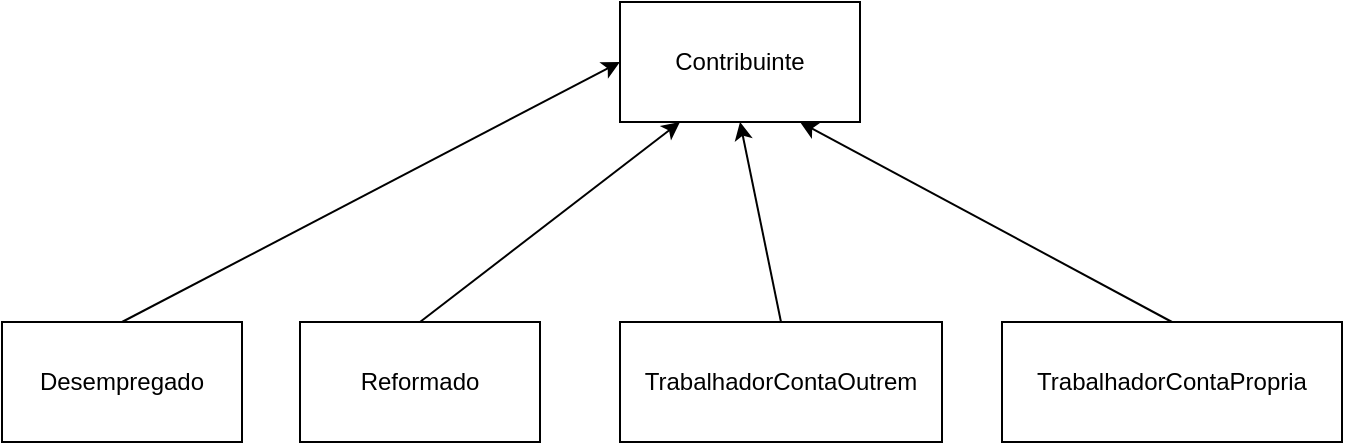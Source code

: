 <mxfile version="13.9.1" type="device"><diagram name="Page-1" id="e7e014a7-5840-1c2e-5031-d8a46d1fe8dd"><mxGraphModel dx="1021" dy="534" grid="1" gridSize="10" guides="1" tooltips="1" connect="1" arrows="1" fold="1" page="1" pageScale="1" pageWidth="1169" pageHeight="826" background="#ffffff" math="0" shadow="0"><root><mxCell id="0"/><mxCell id="1" parent="0"/><mxCell id="QrH0V0lzHpPfID3OUnCX-41" value="Contribuinte" style="rounded=0;whiteSpace=wrap;html=1;" vertex="1" parent="1"><mxGeometry x="519" y="270" width="120" height="60" as="geometry"/></mxCell><mxCell id="QrH0V0lzHpPfID3OUnCX-42" value="" style="endArrow=classic;html=1;exitX=0.5;exitY=0;exitDx=0;exitDy=0;entryX=0.5;entryY=1;entryDx=0;entryDy=0;" edge="1" parent="1" source="QrH0V0lzHpPfID3OUnCX-43" target="QrH0V0lzHpPfID3OUnCX-41"><mxGeometry width="50" height="50" relative="1" as="geometry"><mxPoint x="739" y="390" as="sourcePoint"/><mxPoint x="739" y="330" as="targetPoint"/></mxGeometry></mxCell><mxCell id="QrH0V0lzHpPfID3OUnCX-43" value="TrabalhadorContaOutrem" style="rounded=0;whiteSpace=wrap;html=1;" vertex="1" parent="1"><mxGeometry x="519" y="430" width="161" height="60" as="geometry"/></mxCell><mxCell id="QrH0V0lzHpPfID3OUnCX-44" value="TrabalhadorContaPropria" style="rounded=0;whiteSpace=wrap;html=1;" vertex="1" parent="1"><mxGeometry x="710" y="430" width="170" height="60" as="geometry"/></mxCell><mxCell id="QrH0V0lzHpPfID3OUnCX-45" value="" style="endArrow=classic;html=1;exitX=0.5;exitY=0;exitDx=0;exitDy=0;entryX=0.75;entryY=1;entryDx=0;entryDy=0;" edge="1" parent="1" source="QrH0V0lzHpPfID3OUnCX-44" target="QrH0V0lzHpPfID3OUnCX-41"><mxGeometry width="50" height="50" relative="1" as="geometry"><mxPoint x="589" y="440" as="sourcePoint"/><mxPoint x="589" y="340.0" as="targetPoint"/></mxGeometry></mxCell><mxCell id="QrH0V0lzHpPfID3OUnCX-46" value="" style="endArrow=classic;html=1;exitX=0.5;exitY=0;exitDx=0;exitDy=0;entryX=0.25;entryY=1;entryDx=0;entryDy=0;" edge="1" parent="1" source="QrH0V0lzHpPfID3OUnCX-47" target="QrH0V0lzHpPfID3OUnCX-41"><mxGeometry width="50" height="50" relative="1" as="geometry"><mxPoint x="579" y="390" as="sourcePoint"/><mxPoint x="419" y="330" as="targetPoint"/></mxGeometry></mxCell><mxCell id="QrH0V0lzHpPfID3OUnCX-47" value="Reformado" style="rounded=0;whiteSpace=wrap;html=1;" vertex="1" parent="1"><mxGeometry x="359" y="430" width="120" height="60" as="geometry"/></mxCell><mxCell id="QrH0V0lzHpPfID3OUnCX-48" value="" style="endArrow=classic;html=1;exitX=0.5;exitY=0;exitDx=0;exitDy=0;entryX=0;entryY=0.5;entryDx=0;entryDy=0;" edge="1" parent="1" source="QrH0V0lzHpPfID3OUnCX-49" target="QrH0V0lzHpPfID3OUnCX-41"><mxGeometry width="50" height="50" relative="1" as="geometry"><mxPoint x="430" y="390" as="sourcePoint"/><mxPoint x="400" y="330" as="targetPoint"/></mxGeometry></mxCell><mxCell id="QrH0V0lzHpPfID3OUnCX-49" value="Desempregado" style="rounded=0;whiteSpace=wrap;html=1;" vertex="1" parent="1"><mxGeometry x="210" y="430" width="120" height="60" as="geometry"/></mxCell></root></mxGraphModel></diagram></mxfile>